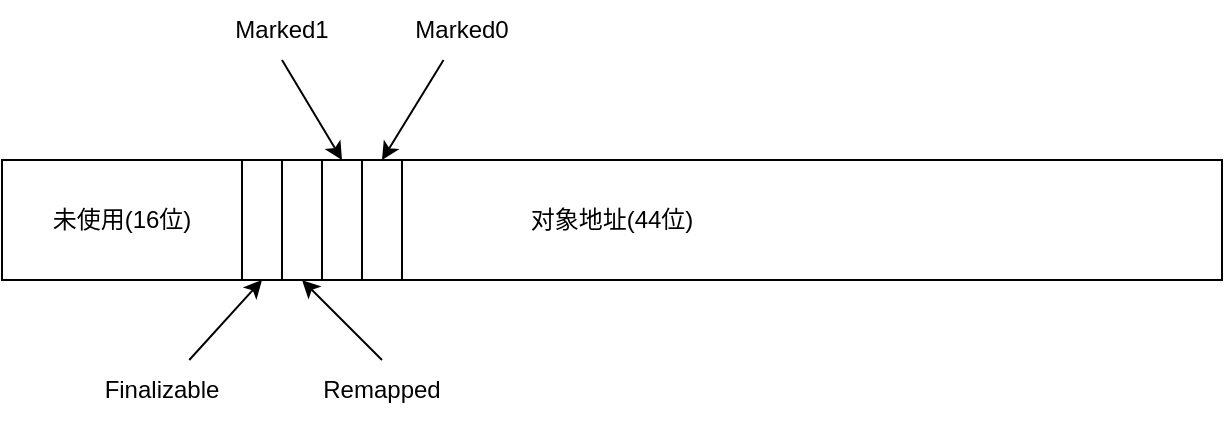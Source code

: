<mxfile version="21.5.1" type="device">
  <diagram name="第 1 页" id="ePlZune52Cx3UWW-aXu8">
    <mxGraphModel dx="1418" dy="820" grid="1" gridSize="10" guides="1" tooltips="1" connect="1" arrows="1" fold="1" page="1" pageScale="1" pageWidth="827" pageHeight="1169" math="0" shadow="0">
      <root>
        <mxCell id="0" />
        <mxCell id="1" parent="0" />
        <mxCell id="OWzR0uVeU-fHTuoFXZz1-1" value="对象地址(44位)" style="rounded=0;whiteSpace=wrap;html=1;" vertex="1" parent="1">
          <mxGeometry x="60" y="300" width="610" height="60" as="geometry" />
        </mxCell>
        <mxCell id="OWzR0uVeU-fHTuoFXZz1-2" value="未使用(16位)" style="rounded=0;whiteSpace=wrap;html=1;" vertex="1" parent="1">
          <mxGeometry x="60" y="300" width="120" height="60" as="geometry" />
        </mxCell>
        <mxCell id="OWzR0uVeU-fHTuoFXZz1-3" value="" style="rounded=0;whiteSpace=wrap;html=1;" vertex="1" parent="1">
          <mxGeometry x="180" y="300" width="20" height="60" as="geometry" />
        </mxCell>
        <mxCell id="OWzR0uVeU-fHTuoFXZz1-4" value="" style="rounded=0;whiteSpace=wrap;html=1;" vertex="1" parent="1">
          <mxGeometry x="200" y="300" width="20" height="60" as="geometry" />
        </mxCell>
        <mxCell id="OWzR0uVeU-fHTuoFXZz1-5" value="" style="rounded=0;whiteSpace=wrap;html=1;" vertex="1" parent="1">
          <mxGeometry x="220" y="300" width="20" height="60" as="geometry" />
        </mxCell>
        <mxCell id="OWzR0uVeU-fHTuoFXZz1-6" value="" style="rounded=0;whiteSpace=wrap;html=1;" vertex="1" parent="1">
          <mxGeometry x="240" y="300" width="20" height="60" as="geometry" />
        </mxCell>
        <mxCell id="OWzR0uVeU-fHTuoFXZz1-14" style="rounded=0;orthogonalLoop=1;jettySize=auto;html=1;entryX=0.5;entryY=1;entryDx=0;entryDy=0;" edge="1" parent="1" source="OWzR0uVeU-fHTuoFXZz1-7" target="OWzR0uVeU-fHTuoFXZz1-3">
          <mxGeometry relative="1" as="geometry" />
        </mxCell>
        <mxCell id="OWzR0uVeU-fHTuoFXZz1-7" value="Finalizable" style="text;html=1;strokeColor=none;fillColor=none;align=center;verticalAlign=middle;whiteSpace=wrap;rounded=0;" vertex="1" parent="1">
          <mxGeometry x="110" y="400" width="60" height="30" as="geometry" />
        </mxCell>
        <mxCell id="OWzR0uVeU-fHTuoFXZz1-15" style="rounded=0;orthogonalLoop=1;jettySize=auto;html=1;entryX=0.5;entryY=1;entryDx=0;entryDy=0;exitX=0.5;exitY=0;exitDx=0;exitDy=0;" edge="1" parent="1" source="OWzR0uVeU-fHTuoFXZz1-8" target="OWzR0uVeU-fHTuoFXZz1-4">
          <mxGeometry relative="1" as="geometry" />
        </mxCell>
        <mxCell id="OWzR0uVeU-fHTuoFXZz1-8" value="Remapped" style="text;html=1;strokeColor=none;fillColor=none;align=center;verticalAlign=middle;whiteSpace=wrap;rounded=0;" vertex="1" parent="1">
          <mxGeometry x="220" y="400" width="60" height="30" as="geometry" />
        </mxCell>
        <mxCell id="OWzR0uVeU-fHTuoFXZz1-13" style="rounded=0;orthogonalLoop=1;jettySize=auto;html=1;entryX=0.5;entryY=0;entryDx=0;entryDy=0;" edge="1" parent="1" source="OWzR0uVeU-fHTuoFXZz1-9" target="OWzR0uVeU-fHTuoFXZz1-6">
          <mxGeometry relative="1" as="geometry" />
        </mxCell>
        <mxCell id="OWzR0uVeU-fHTuoFXZz1-9" value="Marked0" style="text;html=1;strokeColor=none;fillColor=none;align=center;verticalAlign=middle;whiteSpace=wrap;rounded=0;" vertex="1" parent="1">
          <mxGeometry x="260" y="220" width="60" height="30" as="geometry" />
        </mxCell>
        <mxCell id="OWzR0uVeU-fHTuoFXZz1-12" style="rounded=0;orthogonalLoop=1;jettySize=auto;html=1;exitX=0.5;exitY=1;exitDx=0;exitDy=0;entryX=0.5;entryY=0;entryDx=0;entryDy=0;" edge="1" parent="1" source="OWzR0uVeU-fHTuoFXZz1-10" target="OWzR0uVeU-fHTuoFXZz1-5">
          <mxGeometry relative="1" as="geometry" />
        </mxCell>
        <mxCell id="OWzR0uVeU-fHTuoFXZz1-10" value="Marked1" style="text;html=1;strokeColor=none;fillColor=none;align=center;verticalAlign=middle;whiteSpace=wrap;rounded=0;" vertex="1" parent="1">
          <mxGeometry x="170" y="220" width="60" height="30" as="geometry" />
        </mxCell>
      </root>
    </mxGraphModel>
  </diagram>
</mxfile>
